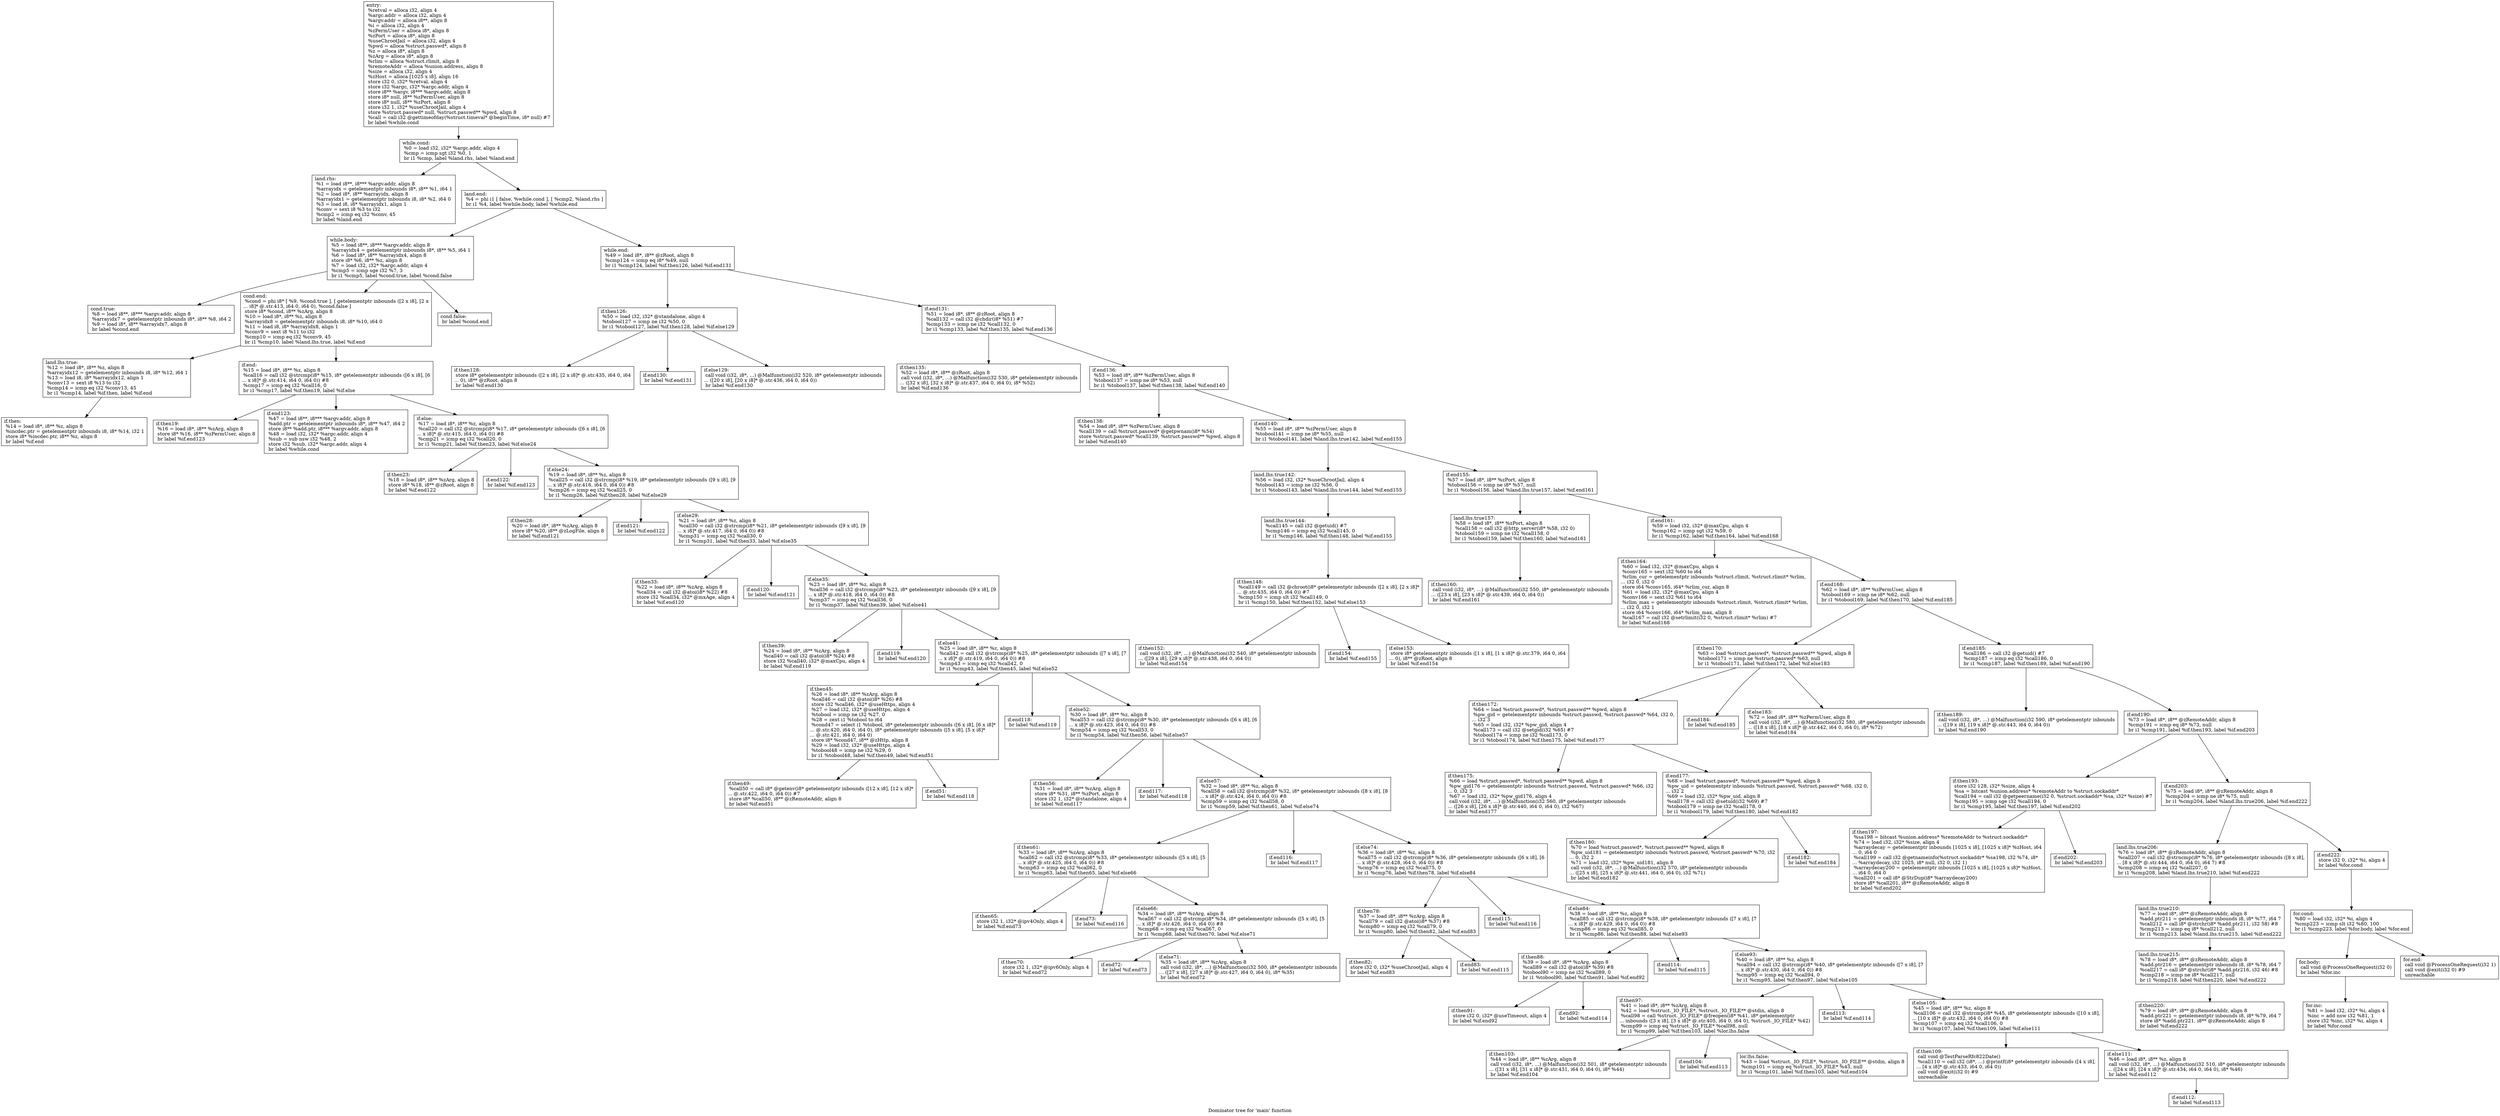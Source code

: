 digraph "Dominator tree for 'main' function" {
	label="Dominator tree for 'main' function";

	Node0xc35cd0 [shape=record,label="{entry:\l  %retval = alloca i32, align 4\l  %argc.addr = alloca i32, align 4\l  %argv.addr = alloca i8**, align 8\l  %i = alloca i32, align 4\l  %zPermUser = alloca i8*, align 8\l  %zPort = alloca i8*, align 8\l  %useChrootJail = alloca i32, align 4\l  %pwd = alloca %struct.passwd*, align 8\l  %z = alloca i8*, align 8\l  %zArg = alloca i8*, align 8\l  %rlim = alloca %struct.rlimit, align 8\l  %remoteAddr = alloca %union.address, align 8\l  %size = alloca i32, align 4\l  %zHost = alloca [1025 x i8], align 16\l  store i32 0, i32* %retval, align 4\l  store i32 %argc, i32* %argc.addr, align 4\l  store i8** %argv, i8*** %argv.addr, align 8\l  store i8* null, i8** %zPermUser, align 8\l  store i8* null, i8** %zPort, align 8\l  store i32 1, i32* %useChrootJail, align 4\l  store %struct.passwd* null, %struct.passwd** %pwd, align 8\l  %call = call i32 @gettimeofday(%struct.timeval* @beginTime, i8* null) #7\l  br label %while.cond\l}"];
	Node0xc35cd0 -> Node0xbf35e0;
	Node0xbf35e0 [shape=record,label="{while.cond:                                       \l  %0 = load i32, i32* %argc.addr, align 4\l  %cmp = icmp sgt i32 %0, 1\l  br i1 %cmp, label %land.rhs, label %land.end\l}"];
	Node0xbf35e0 -> Node0xca63b0;
	Node0xbf35e0 -> Node0xc4af20;
	Node0xca63b0 [shape=record,label="{land.rhs:                                         \l  %1 = load i8**, i8*** %argv.addr, align 8\l  %arrayidx = getelementptr inbounds i8*, i8** %1, i64 1\l  %2 = load i8*, i8** %arrayidx, align 8\l  %arrayidx1 = getelementptr inbounds i8, i8* %2, i64 0\l  %3 = load i8, i8* %arrayidx1, align 1\l  %conv = sext i8 %3 to i32\l  %cmp2 = icmp eq i32 %conv, 45\l  br label %land.end\l}"];
	Node0xc4af20 [shape=record,label="{land.end:                                         \l  %4 = phi i1 [ false, %while.cond ], [ %cmp2, %land.rhs ]\l  br i1 %4, label %while.body, label %while.end\l}"];
	Node0xc4af20 -> Node0xcae3f0;
	Node0xc4af20 -> Node0xc9bc20;
	Node0xcae3f0 [shape=record,label="{while.body:                                       \l  %5 = load i8**, i8*** %argv.addr, align 8\l  %arrayidx4 = getelementptr inbounds i8*, i8** %5, i64 1\l  %6 = load i8*, i8** %arrayidx4, align 8\l  store i8* %6, i8** %z, align 8\l  %7 = load i32, i32* %argc.addr, align 4\l  %cmp5 = icmp sge i32 %7, 3\l  br i1 %cmp5, label %cond.true, label %cond.false\l}"];
	Node0xcae3f0 -> Node0xc8bce0;
	Node0xcae3f0 -> Node0xc58600;
	Node0xcae3f0 -> Node0xc6f330;
	Node0xc8bce0 [shape=record,label="{cond.true:                                        \l  %8 = load i8**, i8*** %argv.addr, align 8\l  %arrayidx7 = getelementptr inbounds i8*, i8** %8, i64 2\l  %9 = load i8*, i8** %arrayidx7, align 8\l  br label %cond.end\l}"];
	Node0xc58600 [shape=record,label="{cond.end:                                         \l  %cond = phi i8* [ %9, %cond.true ], [ getelementptr inbounds ([2 x i8], [2 x\l... i8]* @.str.413, i64 0, i64 0), %cond.false ]\l  store i8* %cond, i8** %zArg, align 8\l  %10 = load i8*, i8** %z, align 8\l  %arrayidx8 = getelementptr inbounds i8, i8* %10, i64 0\l  %11 = load i8, i8* %arrayidx8, align 1\l  %conv9 = sext i8 %11 to i32\l  %cmp10 = icmp eq i32 %conv9, 45\l  br i1 %cmp10, label %land.lhs.true, label %if.end\l}"];
	Node0xc58600 -> Node0xc95180;
	Node0xc58600 -> Node0xc1b760;
	Node0xc95180 [shape=record,label="{land.lhs.true:                                    \l  %12 = load i8*, i8** %z, align 8\l  %arrayidx12 = getelementptr inbounds i8, i8* %12, i64 1\l  %13 = load i8, i8* %arrayidx12, align 1\l  %conv13 = sext i8 %13 to i32\l  %cmp14 = icmp eq i32 %conv13, 45\l  br i1 %cmp14, label %if.then, label %if.end\l}"];
	Node0xc95180 -> Node0xbeb920;
	Node0xbeb920 [shape=record,label="{if.then:                                          \l  %14 = load i8*, i8** %z, align 8\l  %incdec.ptr = getelementptr inbounds i8, i8* %14, i32 1\l  store i8* %incdec.ptr, i8** %z, align 8\l  br label %if.end\l}"];
	Node0xc1b760 [shape=record,label="{if.end:                                           \l  %15 = load i8*, i8** %z, align 8\l  %call16 = call i32 @strcmp(i8* %15, i8* getelementptr inbounds ([6 x i8], [6\l... x i8]* @.str.414, i64 0, i64 0)) #8\l  %cmp17 = icmp eq i32 %call16, 0\l  br i1 %cmp17, label %if.then19, label %if.else\l}"];
	Node0xc1b760 -> Node0xc4aa40;
	Node0xc1b760 -> Node0xc60c20;
	Node0xc1b760 -> Node0xc67210;
	Node0xc4aa40 [shape=record,label="{if.then19:                                        \l  %16 = load i8*, i8** %zArg, align 8\l  store i8* %16, i8** %zPermUser, align 8\l  br label %if.end123\l}"];
	Node0xc60c20 [shape=record,label="{if.end123:                                        \l  %47 = load i8**, i8*** %argv.addr, align 8\l  %add.ptr = getelementptr inbounds i8*, i8** %47, i64 2\l  store i8** %add.ptr, i8*** %argv.addr, align 8\l  %48 = load i32, i32* %argc.addr, align 4\l  %sub = sub nsw i32 %48, 2\l  store i32 %sub, i32* %argc.addr, align 4\l  br label %while.cond\l}"];
	Node0xc67210 [shape=record,label="{if.else:                                          \l  %17 = load i8*, i8** %z, align 8\l  %call20 = call i32 @strcmp(i8* %17, i8* getelementptr inbounds ([6 x i8], [6\l... x i8]* @.str.415, i64 0, i64 0)) #8\l  %cmp21 = icmp eq i32 %call20, 0\l  br i1 %cmp21, label %if.then23, label %if.else24\l}"];
	Node0xc67210 -> Node0xc82ea0;
	Node0xc67210 -> Node0xc8e8b0;
	Node0xc67210 -> Node0xc7be50;
	Node0xc82ea0 [shape=record,label="{if.then23:                                        \l  %18 = load i8*, i8** %zArg, align 8\l  store i8* %18, i8** @zRoot, align 8\l  br label %if.end122\l}"];
	Node0xc8e8b0 [shape=record,label="{if.end122:                                        \l  br label %if.end123\l}"];
	Node0xc7be50 [shape=record,label="{if.else24:                                        \l  %19 = load i8*, i8** %z, align 8\l  %call25 = call i32 @strcmp(i8* %19, i8* getelementptr inbounds ([9 x i8], [9\l... x i8]* @.str.416, i64 0, i64 0)) #8\l  %cmp26 = icmp eq i32 %call25, 0\l  br i1 %cmp26, label %if.then28, label %if.else29\l}"];
	Node0xc7be50 -> Node0xc923f0;
	Node0xc7be50 -> Node0xc7f950;
	Node0xc7be50 -> Node0xc9e4c0;
	Node0xc923f0 [shape=record,label="{if.then28:                                        \l  %20 = load i8*, i8** %zArg, align 8\l  store i8* %20, i8** @zLogFile, align 8\l  br label %if.end121\l}"];
	Node0xc7f950 [shape=record,label="{if.end121:                                        \l  br label %if.end122\l}"];
	Node0xc9e4c0 [shape=record,label="{if.else29:                                        \l  %21 = load i8*, i8** %z, align 8\l  %call30 = call i32 @strcmp(i8* %21, i8* getelementptr inbounds ([9 x i8], [9\l... x i8]* @.str.417, i64 0, i64 0)) #8\l  %cmp31 = icmp eq i32 %call30, 0\l  br i1 %cmp31, label %if.then33, label %if.else35\l}"];
	Node0xc9e4c0 -> Node0xc55de0;
	Node0xc9e4c0 -> Node0xca5cb0;
	Node0xc9e4c0 -> Node0xc809f0;
	Node0xc55de0 [shape=record,label="{if.then33:                                        \l  %22 = load i8*, i8** %zArg, align 8\l  %call34 = call i32 @atoi(i8* %22) #8\l  store i32 %call34, i32* @mxAge, align 4\l  br label %if.end120\l}"];
	Node0xca5cb0 [shape=record,label="{if.end120:                                        \l  br label %if.end121\l}"];
	Node0xc809f0 [shape=record,label="{if.else35:                                        \l  %23 = load i8*, i8** %z, align 8\l  %call36 = call i32 @strcmp(i8* %23, i8* getelementptr inbounds ([9 x i8], [9\l... x i8]* @.str.418, i64 0, i64 0)) #8\l  %cmp37 = icmp eq i32 %call36, 0\l  br i1 %cmp37, label %if.then39, label %if.else41\l}"];
	Node0xc809f0 -> Node0xcba280;
	Node0xc809f0 -> Node0xc93780;
	Node0xc809f0 -> Node0xbec310;
	Node0xcba280 [shape=record,label="{if.then39:                                        \l  %24 = load i8*, i8** %zArg, align 8\l  %call40 = call i32 @atoi(i8* %24) #8\l  store i32 %call40, i32* @maxCpu, align 4\l  br label %if.end119\l}"];
	Node0xc93780 [shape=record,label="{if.end119:                                        \l  br label %if.end120\l}"];
	Node0xbec310 [shape=record,label="{if.else41:                                        \l  %25 = load i8*, i8** %z, align 8\l  %call42 = call i32 @strcmp(i8* %25, i8* getelementptr inbounds ([7 x i8], [7\l... x i8]* @.str.419, i64 0, i64 0)) #8\l  %cmp43 = icmp eq i32 %call42, 0\l  br i1 %cmp43, label %if.then45, label %if.else52\l}"];
	Node0xbec310 -> Node0xc92c00;
	Node0xbec310 -> Node0xccdf90;
	Node0xbec310 -> Node0xc13250;
	Node0xc92c00 [shape=record,label="{if.then45:                                        \l  %26 = load i8*, i8** %zArg, align 8\l  %call46 = call i32 @atoi(i8* %26) #8\l  store i32 %call46, i32* @useHttps, align 4\l  %27 = load i32, i32* @useHttps, align 4\l  %tobool = icmp ne i32 %27, 0\l  %28 = zext i1 %tobool to i64\l  %cond47 = select i1 %tobool, i8* getelementptr inbounds ([6 x i8], [6 x i8]*\l... @.str.420, i64 0, i64 0), i8* getelementptr inbounds ([5 x i8], [5 x i8]*\l... @.str.421, i64 0, i64 0)\l  store i8* %cond47, i8** @zHttp, align 8\l  %29 = load i32, i32* @useHttps, align 4\l  %tobool48 = icmp ne i32 %29, 0\l  br i1 %tobool48, label %if.then49, label %if.end51\l}"];
	Node0xc92c00 -> Node0xc56f30;
	Node0xc92c00 -> Node0xc8a870;
	Node0xc56f30 [shape=record,label="{if.then49:                                        \l  %call50 = call i8* @getenv(i8* getelementptr inbounds ([12 x i8], [12 x i8]*\l... @.str.422, i64 0, i64 0)) #7\l  store i8* %call50, i8** @zRemoteAddr, align 8\l  br label %if.end51\l}"];
	Node0xc8a870 [shape=record,label="{if.end51:                                         \l  br label %if.end118\l}"];
	Node0xccdf90 [shape=record,label="{if.end118:                                        \l  br label %if.end119\l}"];
	Node0xc13250 [shape=record,label="{if.else52:                                        \l  %30 = load i8*, i8** %z, align 8\l  %call53 = call i32 @strcmp(i8* %30, i8* getelementptr inbounds ([6 x i8], [6\l... x i8]* @.str.423, i64 0, i64 0)) #8\l  %cmp54 = icmp eq i32 %call53, 0\l  br i1 %cmp54, label %if.then56, label %if.else57\l}"];
	Node0xc13250 -> Node0xc5b5c0;
	Node0xc13250 -> Node0xc94e20;
	Node0xc13250 -> Node0xcc79b0;
	Node0xc5b5c0 [shape=record,label="{if.then56:                                        \l  %31 = load i8*, i8** %zArg, align 8\l  store i8* %31, i8** %zPort, align 8\l  store i32 1, i32* @standalone, align 4\l  br label %if.end117\l}"];
	Node0xc94e20 [shape=record,label="{if.end117:                                        \l  br label %if.end118\l}"];
	Node0xcc79b0 [shape=record,label="{if.else57:                                        \l  %32 = load i8*, i8** %z, align 8\l  %call58 = call i32 @strcmp(i8* %32, i8* getelementptr inbounds ([8 x i8], [8\l... x i8]* @.str.424, i64 0, i64 0)) #8\l  %cmp59 = icmp eq i32 %call58, 0\l  br i1 %cmp59, label %if.then61, label %if.else74\l}"];
	Node0xcc79b0 -> Node0xc49310;
	Node0xcc79b0 -> Node0xc26640;
	Node0xcc79b0 -> Node0xc81520;
	Node0xc49310 [shape=record,label="{if.then61:                                        \l  %33 = load i8*, i8** %zArg, align 8\l  %call62 = call i32 @strcmp(i8* %33, i8* getelementptr inbounds ([5 x i8], [5\l... x i8]* @.str.425, i64 0, i64 0)) #8\l  %cmp63 = icmp eq i32 %call62, 0\l  br i1 %cmp63, label %if.then65, label %if.else66\l}"];
	Node0xc49310 -> Node0xc539b0;
	Node0xc49310 -> Node0xbf9c70;
	Node0xc49310 -> Node0xc69230;
	Node0xc539b0 [shape=record,label="{if.then65:                                        \l  store i32 1, i32* @ipv4Only, align 4\l  br label %if.end73\l}"];
	Node0xbf9c70 [shape=record,label="{if.end73:                                         \l  br label %if.end116\l}"];
	Node0xc69230 [shape=record,label="{if.else66:                                        \l  %34 = load i8*, i8** %zArg, align 8\l  %call67 = call i32 @strcmp(i8* %34, i8* getelementptr inbounds ([5 x i8], [5\l... x i8]* @.str.426, i64 0, i64 0)) #8\l  %cmp68 = icmp eq i32 %call67, 0\l  br i1 %cmp68, label %if.then70, label %if.else71\l}"];
	Node0xc69230 -> Node0xca2a40;
	Node0xc69230 -> Node0xbf2c60;
	Node0xc69230 -> Node0xc3db20;
	Node0xca2a40 [shape=record,label="{if.then70:                                        \l  store i32 1, i32* @ipv6Only, align 4\l  br label %if.end72\l}"];
	Node0xbf2c60 [shape=record,label="{if.end72:                                         \l  br label %if.end73\l}"];
	Node0xc3db20 [shape=record,label="{if.else71:                                        \l  %35 = load i8*, i8** %zArg, align 8\l  call void (i32, i8*, ...) @Malfunction(i32 500, i8* getelementptr inbounds\l... ([27 x i8], [27 x i8]* @.str.427, i64 0, i64 0), i8* %35)\l  br label %if.end72\l}"];
	Node0xc26640 [shape=record,label="{if.end116:                                        \l  br label %if.end117\l}"];
	Node0xc81520 [shape=record,label="{if.else74:                                        \l  %36 = load i8*, i8** %z, align 8\l  %call75 = call i32 @strcmp(i8* %36, i8* getelementptr inbounds ([6 x i8], [6\l... x i8]* @.str.428, i64 0, i64 0)) #8\l  %cmp76 = icmp eq i32 %call75, 0\l  br i1 %cmp76, label %if.then78, label %if.else84\l}"];
	Node0xc81520 -> Node0xcbb750;
	Node0xc81520 -> Node0xc2bd40;
	Node0xc81520 -> Node0xc9cb50;
	Node0xcbb750 [shape=record,label="{if.then78:                                        \l  %37 = load i8*, i8** %zArg, align 8\l  %call79 = call i32 @atoi(i8* %37) #8\l  %cmp80 = icmp eq i32 %call79, 0\l  br i1 %cmp80, label %if.then82, label %if.end83\l}"];
	Node0xcbb750 -> Node0xc1e690;
	Node0xcbb750 -> Node0xc9e680;
	Node0xc1e690 [shape=record,label="{if.then82:                                        \l  store i32 0, i32* %useChrootJail, align 4\l  br label %if.end83\l}"];
	Node0xc9e680 [shape=record,label="{if.end83:                                         \l  br label %if.end115\l}"];
	Node0xc2bd40 [shape=record,label="{if.end115:                                        \l  br label %if.end116\l}"];
	Node0xc9cb50 [shape=record,label="{if.else84:                                        \l  %38 = load i8*, i8** %z, align 8\l  %call85 = call i32 @strcmp(i8* %38, i8* getelementptr inbounds ([7 x i8], [7\l... x i8]* @.str.429, i64 0, i64 0)) #8\l  %cmp86 = icmp eq i32 %call85, 0\l  br i1 %cmp86, label %if.then88, label %if.else93\l}"];
	Node0xc9cb50 -> Node0xc08dc0;
	Node0xc9cb50 -> Node0xc975d0;
	Node0xc9cb50 -> Node0xcc4540;
	Node0xc08dc0 [shape=record,label="{if.then88:                                        \l  %39 = load i8*, i8** %zArg, align 8\l  %call89 = call i32 @atoi(i8* %39) #8\l  %tobool90 = icmp ne i32 %call89, 0\l  br i1 %tobool90, label %if.then91, label %if.end92\l}"];
	Node0xc08dc0 -> Node0xc9d130;
	Node0xc08dc0 -> Node0xc550d0;
	Node0xc9d130 [shape=record,label="{if.then91:                                        \l  store i32 0, i32* @useTimeout, align 4\l  br label %if.end92\l}"];
	Node0xc550d0 [shape=record,label="{if.end92:                                         \l  br label %if.end114\l}"];
	Node0xc975d0 [shape=record,label="{if.end114:                                        \l  br label %if.end115\l}"];
	Node0xcc4540 [shape=record,label="{if.else93:                                        \l  %40 = load i8*, i8** %z, align 8\l  %call94 = call i32 @strcmp(i8* %40, i8* getelementptr inbounds ([7 x i8], [7\l... x i8]* @.str.430, i64 0, i64 0)) #8\l  %cmp95 = icmp eq i32 %call94, 0\l  br i1 %cmp95, label %if.then97, label %if.else105\l}"];
	Node0xcc4540 -> Node0xc48ac0;
	Node0xcc4540 -> Node0xcb77c0;
	Node0xcc4540 -> Node0xcadca0;
	Node0xc48ac0 [shape=record,label="{if.then97:                                        \l  %41 = load i8*, i8** %zArg, align 8\l  %42 = load %struct._IO_FILE*, %struct._IO_FILE** @stdin, align 8\l  %call98 = call %struct._IO_FILE* @freopen(i8* %41, i8* getelementptr\l... inbounds ([3 x i8], [3 x i8]* @.str.405, i64 0, i64 0), %struct._IO_FILE* %42)\l  %cmp99 = icmp eq %struct._IO_FILE* %call98, null\l  br i1 %cmp99, label %if.then103, label %lor.lhs.false\l}"];
	Node0xc48ac0 -> Node0xc696e0;
	Node0xc48ac0 -> Node0xc78ee0;
	Node0xc48ac0 -> Node0xc23a80;
	Node0xc696e0 [shape=record,label="{if.then103:                                       \l  %44 = load i8*, i8** %zArg, align 8\l  call void (i32, i8*, ...) @Malfunction(i32 501, i8* getelementptr inbounds\l... ([31 x i8], [31 x i8]* @.str.431, i64 0, i64 0), i8* %44)\l  br label %if.end104\l}"];
	Node0xc78ee0 [shape=record,label="{if.end104:                                        \l  br label %if.end113\l}"];
	Node0xc23a80 [shape=record,label="{lor.lhs.false:                                    \l  %43 = load %struct._IO_FILE*, %struct._IO_FILE** @stdin, align 8\l  %cmp101 = icmp eq %struct._IO_FILE* %43, null\l  br i1 %cmp101, label %if.then103, label %if.end104\l}"];
	Node0xcb77c0 [shape=record,label="{if.end113:                                        \l  br label %if.end114\l}"];
	Node0xcadca0 [shape=record,label="{if.else105:                                       \l  %45 = load i8*, i8** %z, align 8\l  %call106 = call i32 @strcmp(i8* %45, i8* getelementptr inbounds ([10 x i8],\l... [10 x i8]* @.str.432, i64 0, i64 0)) #8\l  %cmp107 = icmp eq i32 %call106, 0\l  br i1 %cmp107, label %if.then109, label %if.else111\l}"];
	Node0xcadca0 -> Node0xc67340;
	Node0xcadca0 -> Node0xc118e0;
	Node0xc67340 [shape=record,label="{if.then109:                                       \l  call void @TestParseRfc822Date()\l  %call110 = call i32 (i8*, ...) @printf(i8* getelementptr inbounds ([4 x i8],\l... [4 x i8]* @.str.433, i64 0, i64 0))\l  call void @exit(i32 0) #9\l  unreachable\l}"];
	Node0xc118e0 [shape=record,label="{if.else111:                                       \l  %46 = load i8*, i8** %z, align 8\l  call void (i32, i8*, ...) @Malfunction(i32 510, i8* getelementptr inbounds\l... ([24 x i8], [24 x i8]* @.str.434, i64 0, i64 0), i8* %46)\l  br label %if.end112\l}"];
	Node0xc118e0 -> Node0xc69830;
	Node0xc69830 [shape=record,label="{if.end112:                                        \l  br label %if.end113\l}"];
	Node0xc6f330 [shape=record,label="{cond.false:                                       \l  br label %cond.end\l}"];
	Node0xc9bc20 [shape=record,label="{while.end:                                        \l  %49 = load i8*, i8** @zRoot, align 8\l  %cmp124 = icmp eq i8* %49, null\l  br i1 %cmp124, label %if.then126, label %if.end131\l}"];
	Node0xc9bc20 -> Node0xc7fc20;
	Node0xc9bc20 -> Node0xca0500;
	Node0xc7fc20 [shape=record,label="{if.then126:                                       \l  %50 = load i32, i32* @standalone, align 4\l  %tobool127 = icmp ne i32 %50, 0\l  br i1 %tobool127, label %if.then128, label %if.else129\l}"];
	Node0xc7fc20 -> Node0xc15720;
	Node0xc7fc20 -> Node0xc95e20;
	Node0xc7fc20 -> Node0xc6ceb0;
	Node0xc15720 [shape=record,label="{if.then128:                                       \l  store i8* getelementptr inbounds ([2 x i8], [2 x i8]* @.str.435, i64 0, i64\l... 0), i8** @zRoot, align 8\l  br label %if.end130\l}"];
	Node0xc95e20 [shape=record,label="{if.end130:                                        \l  br label %if.end131\l}"];
	Node0xc6ceb0 [shape=record,label="{if.else129:                                       \l  call void (i32, i8*, ...) @Malfunction(i32 520, i8* getelementptr inbounds\l... ([20 x i8], [20 x i8]* @.str.436, i64 0, i64 0))\l  br label %if.end130\l}"];
	Node0xca0500 [shape=record,label="{if.end131:                                        \l  %51 = load i8*, i8** @zRoot, align 8\l  %call132 = call i32 @chdir(i8* %51) #7\l  %cmp133 = icmp ne i32 %call132, 0\l  br i1 %cmp133, label %if.then135, label %if.end136\l}"];
	Node0xca0500 -> Node0xc498e0;
	Node0xca0500 -> Node0xc25f50;
	Node0xc498e0 [shape=record,label="{if.then135:                                       \l  %52 = load i8*, i8** @zRoot, align 8\l  call void (i32, i8*, ...) @Malfunction(i32 530, i8* getelementptr inbounds\l... ([32 x i8], [32 x i8]* @.str.437, i64 0, i64 0), i8* %52)\l  br label %if.end136\l}"];
	Node0xc25f50 [shape=record,label="{if.end136:                                        \l  %53 = load i8*, i8** %zPermUser, align 8\l  %tobool137 = icmp ne i8* %53, null\l  br i1 %tobool137, label %if.then138, label %if.end140\l}"];
	Node0xc25f50 -> Node0xc90820;
	Node0xc25f50 -> Node0xcabc50;
	Node0xc90820 [shape=record,label="{if.then138:                                       \l  %54 = load i8*, i8** %zPermUser, align 8\l  %call139 = call %struct.passwd* @getpwnam(i8* %54)\l  store %struct.passwd* %call139, %struct.passwd** %pwd, align 8\l  br label %if.end140\l}"];
	Node0xcabc50 [shape=record,label="{if.end140:                                        \l  %55 = load i8*, i8** %zPermUser, align 8\l  %tobool141 = icmp ne i8* %55, null\l  br i1 %tobool141, label %land.lhs.true142, label %if.end155\l}"];
	Node0xcabc50 -> Node0xbf5b20;
	Node0xcabc50 -> Node0xbedf10;
	Node0xbf5b20 [shape=record,label="{land.lhs.true142:                                 \l  %56 = load i32, i32* %useChrootJail, align 4\l  %tobool143 = icmp ne i32 %56, 0\l  br i1 %tobool143, label %land.lhs.true144, label %if.end155\l}"];
	Node0xbf5b20 -> Node0xc5a9e0;
	Node0xc5a9e0 [shape=record,label="{land.lhs.true144:                                 \l  %call145 = call i32 @getuid() #7\l  %cmp146 = icmp eq i32 %call145, 0\l  br i1 %cmp146, label %if.then148, label %if.end155\l}"];
	Node0xc5a9e0 -> Node0xcbf040;
	Node0xcbf040 [shape=record,label="{if.then148:                                       \l  %call149 = call i32 @chroot(i8* getelementptr inbounds ([2 x i8], [2 x i8]*\l... @.str.435, i64 0, i64 0)) #7\l  %cmp150 = icmp slt i32 %call149, 0\l  br i1 %cmp150, label %if.then152, label %if.else153\l}"];
	Node0xcbf040 -> Node0xcafef0;
	Node0xcbf040 -> Node0xc24620;
	Node0xcbf040 -> Node0xca4450;
	Node0xcafef0 [shape=record,label="{if.then152:                                       \l  call void (i32, i8*, ...) @Malfunction(i32 540, i8* getelementptr inbounds\l... ([29 x i8], [29 x i8]* @.str.438, i64 0, i64 0))\l  br label %if.end154\l}"];
	Node0xc24620 [shape=record,label="{if.end154:                                        \l  br label %if.end155\l}"];
	Node0xca4450 [shape=record,label="{if.else153:                                       \l  store i8* getelementptr inbounds ([1 x i8], [1 x i8]* @.str.379, i64 0, i64\l... 0), i8** @zRoot, align 8\l  br label %if.end154\l}"];
	Node0xbedf10 [shape=record,label="{if.end155:                                        \l  %57 = load i8*, i8** %zPort, align 8\l  %tobool156 = icmp ne i8* %57, null\l  br i1 %tobool156, label %land.lhs.true157, label %if.end161\l}"];
	Node0xbedf10 -> Node0xcaaaa0;
	Node0xbedf10 -> Node0xcb8680;
	Node0xcaaaa0 [shape=record,label="{land.lhs.true157:                                 \l  %58 = load i8*, i8** %zPort, align 8\l  %call158 = call i32 @http_server(i8* %58, i32 0)\l  %tobool159 = icmp ne i32 %call158, 0\l  br i1 %tobool159, label %if.then160, label %if.end161\l}"];
	Node0xcaaaa0 -> Node0xc967e0;
	Node0xc967e0 [shape=record,label="{if.then160:                                       \l  call void (i32, i8*, ...) @Malfunction(i32 550, i8* getelementptr inbounds\l... ([23 x i8], [23 x i8]* @.str.439, i64 0, i64 0))\l  br label %if.end161\l}"];
	Node0xcb8680 [shape=record,label="{if.end161:                                        \l  %59 = load i32, i32* @maxCpu, align 4\l  %cmp162 = icmp sgt i32 %59, 0\l  br i1 %cmp162, label %if.then164, label %if.end168\l}"];
	Node0xcb8680 -> Node0xc0c3b0;
	Node0xcb8680 -> Node0xc175b0;
	Node0xc0c3b0 [shape=record,label="{if.then164:                                       \l  %60 = load i32, i32* @maxCpu, align 4\l  %conv165 = sext i32 %60 to i64\l  %rlim_cur = getelementptr inbounds %struct.rlimit, %struct.rlimit* %rlim,\l... i32 0, i32 0\l  store i64 %conv165, i64* %rlim_cur, align 8\l  %61 = load i32, i32* @maxCpu, align 4\l  %conv166 = sext i32 %61 to i64\l  %rlim_max = getelementptr inbounds %struct.rlimit, %struct.rlimit* %rlim,\l... i32 0, i32 1\l  store i64 %conv166, i64* %rlim_max, align 8\l  %call167 = call i32 @setrlimit(i32 0, %struct.rlimit* %rlim) #7\l  br label %if.end168\l}"];
	Node0xc175b0 [shape=record,label="{if.end168:                                        \l  %62 = load i8*, i8** %zPermUser, align 8\l  %tobool169 = icmp ne i8* %62, null\l  br i1 %tobool169, label %if.then170, label %if.end185\l}"];
	Node0xc175b0 -> Node0xc307e0;
	Node0xc175b0 -> Node0xc44a20;
	Node0xc307e0 [shape=record,label="{if.then170:                                       \l  %63 = load %struct.passwd*, %struct.passwd** %pwd, align 8\l  %tobool171 = icmp ne %struct.passwd* %63, null\l  br i1 %tobool171, label %if.then172, label %if.else183\l}"];
	Node0xc307e0 -> Node0xbf2f90;
	Node0xc307e0 -> Node0xc0ed00;
	Node0xc307e0 -> Node0xbeba50;
	Node0xbf2f90 [shape=record,label="{if.then172:                                       \l  %64 = load %struct.passwd*, %struct.passwd** %pwd, align 8\l  %pw_gid = getelementptr inbounds %struct.passwd, %struct.passwd* %64, i32 0,\l... i32 3\l  %65 = load i32, i32* %pw_gid, align 4\l  %call173 = call i32 @setgid(i32 %65) #7\l  %tobool174 = icmp ne i32 %call173, 0\l  br i1 %tobool174, label %if.then175, label %if.end177\l}"];
	Node0xbf2f90 -> Node0xca3650;
	Node0xbf2f90 -> Node0xc7d830;
	Node0xca3650 [shape=record,label="{if.then175:                                       \l  %66 = load %struct.passwd*, %struct.passwd** %pwd, align 8\l  %pw_gid176 = getelementptr inbounds %struct.passwd, %struct.passwd* %66, i32\l... 0, i32 3\l  %67 = load i32, i32* %pw_gid176, align 4\l  call void (i32, i8*, ...) @Malfunction(i32 560, i8* getelementptr inbounds\l... ([26 x i8], [26 x i8]* @.str.440, i64 0, i64 0), i32 %67)\l  br label %if.end177\l}"];
	Node0xc7d830 [shape=record,label="{if.end177:                                        \l  %68 = load %struct.passwd*, %struct.passwd** %pwd, align 8\l  %pw_uid = getelementptr inbounds %struct.passwd, %struct.passwd* %68, i32 0,\l... i32 2\l  %69 = load i32, i32* %pw_uid, align 8\l  %call178 = call i32 @setuid(i32 %69) #7\l  %tobool179 = icmp ne i32 %call178, 0\l  br i1 %tobool179, label %if.then180, label %if.end182\l}"];
	Node0xc7d830 -> Node0xc7a2e0;
	Node0xc7d830 -> Node0xc7f5a0;
	Node0xc7a2e0 [shape=record,label="{if.then180:                                       \l  %70 = load %struct.passwd*, %struct.passwd** %pwd, align 8\l  %pw_uid181 = getelementptr inbounds %struct.passwd, %struct.passwd* %70, i32\l... 0, i32 2\l  %71 = load i32, i32* %pw_uid181, align 8\l  call void (i32, i8*, ...) @Malfunction(i32 570, i8* getelementptr inbounds\l... ([25 x i8], [25 x i8]* @.str.441, i64 0, i64 0), i32 %71)\l  br label %if.end182\l}"];
	Node0xc7f5a0 [shape=record,label="{if.end182:                                        \l  br label %if.end184\l}"];
	Node0xc0ed00 [shape=record,label="{if.end184:                                        \l  br label %if.end185\l}"];
	Node0xbeba50 [shape=record,label="{if.else183:                                       \l  %72 = load i8*, i8** %zPermUser, align 8\l  call void (i32, i8*, ...) @Malfunction(i32 580, i8* getelementptr inbounds\l... ([18 x i8], [18 x i8]* @.str.442, i64 0, i64 0), i8* %72)\l  br label %if.end184\l}"];
	Node0xc44a20 [shape=record,label="{if.end185:                                        \l  %call186 = call i32 @getuid() #7\l  %cmp187 = icmp eq i32 %call186, 0\l  br i1 %cmp187, label %if.then189, label %if.end190\l}"];
	Node0xc44a20 -> Node0xc7f130;
	Node0xc44a20 -> Node0xcc6760;
	Node0xc7f130 [shape=record,label="{if.then189:                                       \l  call void (i32, i8*, ...) @Malfunction(i32 590, i8* getelementptr inbounds\l... ([19 x i8], [19 x i8]* @.str.443, i64 0, i64 0))\l  br label %if.end190\l}"];
	Node0xcc6760 [shape=record,label="{if.end190:                                        \l  %73 = load i8*, i8** @zRemoteAddr, align 8\l  %cmp191 = icmp eq i8* %73, null\l  br i1 %cmp191, label %if.then193, label %if.end203\l}"];
	Node0xcc6760 -> Node0xc9ffa0;
	Node0xcc6760 -> Node0xc84140;
	Node0xc9ffa0 [shape=record,label="{if.then193:                                       \l  store i32 128, i32* %size, align 4\l  %sa = bitcast %union.address* %remoteAddr to %struct.sockaddr*\l  %call194 = call i32 @getpeername(i32 0, %struct.sockaddr* %sa, i32* %size) #7\l  %cmp195 = icmp sge i32 %call194, 0\l  br i1 %cmp195, label %if.then197, label %if.end202\l}"];
	Node0xc9ffa0 -> Node0xccb0c0;
	Node0xc9ffa0 -> Node0xc2b400;
	Node0xccb0c0 [shape=record,label="{if.then197:                                       \l  %sa198 = bitcast %union.address* %remoteAddr to %struct.sockaddr*\l  %74 = load i32, i32* %size, align 4\l  %arraydecay = getelementptr inbounds [1025 x i8], [1025 x i8]* %zHost, i64\l... 0, i64 0\l  %call199 = call i32 @getnameinfo(%struct.sockaddr* %sa198, i32 %74, i8*\l... %arraydecay, i32 1025, i8* null, i32 0, i32 1)\l  %arraydecay200 = getelementptr inbounds [1025 x i8], [1025 x i8]* %zHost,\l... i64 0, i64 0\l  %call201 = call i8* @StrDup(i8* %arraydecay200)\l  store i8* %call201, i8** @zRemoteAddr, align 8\l  br label %if.end202\l}"];
	Node0xc2b400 [shape=record,label="{if.end202:                                        \l  br label %if.end203\l}"];
	Node0xc84140 [shape=record,label="{if.end203:                                        \l  %75 = load i8*, i8** @zRemoteAddr, align 8\l  %cmp204 = icmp ne i8* %75, null\l  br i1 %cmp204, label %land.lhs.true206, label %if.end222\l}"];
	Node0xc84140 -> Node0xc7e460;
	Node0xc84140 -> Node0xc85870;
	Node0xc7e460 [shape=record,label="{land.lhs.true206:                                 \l  %76 = load i8*, i8** @zRemoteAddr, align 8\l  %call207 = call i32 @strncmp(i8* %76, i8* getelementptr inbounds ([8 x i8],\l... [8 x i8]* @.str.444, i64 0, i64 0), i64 7) #8\l  %cmp208 = icmp eq i32 %call207, 0\l  br i1 %cmp208, label %land.lhs.true210, label %if.end222\l}"];
	Node0xc7e460 -> Node0xc9dca0;
	Node0xc9dca0 [shape=record,label="{land.lhs.true210:                                 \l  %77 = load i8*, i8** @zRemoteAddr, align 8\l  %add.ptr211 = getelementptr inbounds i8, i8* %77, i64 7\l  %call212 = call i8* @strchr(i8* %add.ptr211, i32 58) #8\l  %cmp213 = icmp eq i8* %call212, null\l  br i1 %cmp213, label %land.lhs.true215, label %if.end222\l}"];
	Node0xc9dca0 -> Node0xc45390;
	Node0xc45390 [shape=record,label="{land.lhs.true215:                                 \l  %78 = load i8*, i8** @zRemoteAddr, align 8\l  %add.ptr216 = getelementptr inbounds i8, i8* %78, i64 7\l  %call217 = call i8* @strchr(i8* %add.ptr216, i32 46) #8\l  %cmp218 = icmp ne i8* %call217, null\l  br i1 %cmp218, label %if.then220, label %if.end222\l}"];
	Node0xc45390 -> Node0xc1af10;
	Node0xc1af10 [shape=record,label="{if.then220:                                       \l  %79 = load i8*, i8** @zRemoteAddr, align 8\l  %add.ptr221 = getelementptr inbounds i8, i8* %79, i64 7\l  store i8* %add.ptr221, i8** @zRemoteAddr, align 8\l  br label %if.end222\l}"];
	Node0xc85870 [shape=record,label="{if.end222:                                        \l  store i32 0, i32* %i, align 4\l  br label %for.cond\l}"];
	Node0xc85870 -> Node0xbede10;
	Node0xbede10 [shape=record,label="{for.cond:                                         \l  %80 = load i32, i32* %i, align 4\l  %cmp223 = icmp slt i32 %80, 100\l  br i1 %cmp223, label %for.body, label %for.end\l}"];
	Node0xbede10 -> Node0xcd1a70;
	Node0xbede10 -> Node0xc8df00;
	Node0xcd1a70 [shape=record,label="{for.body:                                         \l  call void @ProcessOneRequest(i32 0)\l  br label %for.inc\l}"];
	Node0xcd1a70 -> Node0xc9e970;
	Node0xc9e970 [shape=record,label="{for.inc:                                          \l  %81 = load i32, i32* %i, align 4\l  %inc = add nsw i32 %81, 1\l  store i32 %inc, i32* %i, align 4\l  br label %for.cond\l}"];
	Node0xc8df00 [shape=record,label="{for.end:                                          \l  call void @ProcessOneRequest(i32 1)\l  call void @exit(i32 0) #9\l  unreachable\l}"];
}
